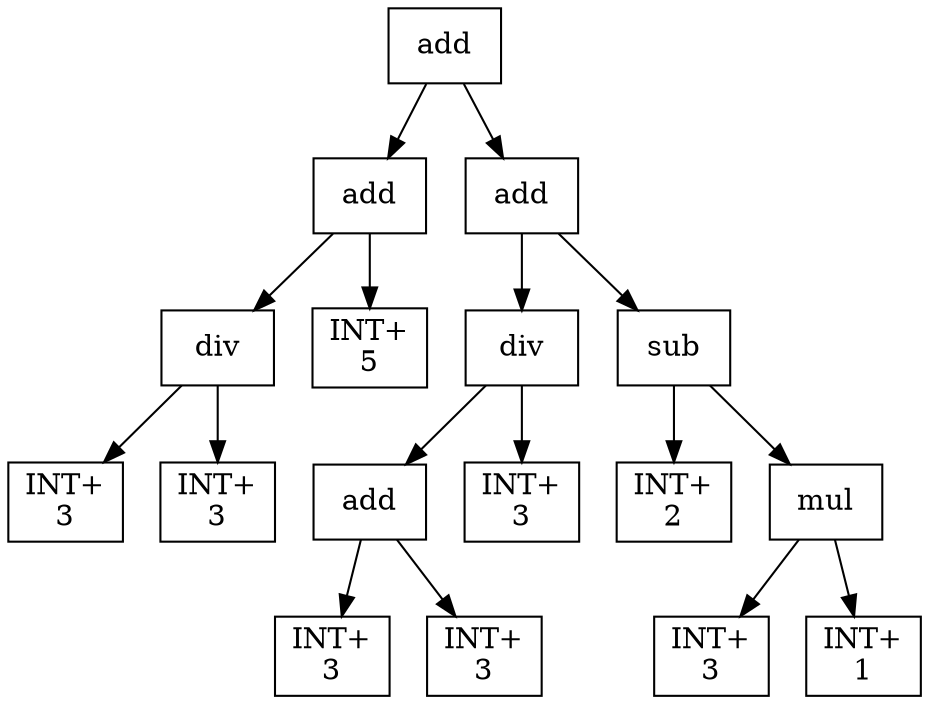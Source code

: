 digraph expr {
  node [shape=box];
  n1 [label="add"];
  n2 [label="add"];
  n3 [label="div"];
  n4 [label="INT+\n3"];
  n5 [label="INT+\n3"];
  n3 -> n4;
  n3 -> n5;
  n6 [label="INT+\n5"];
  n2 -> n3;
  n2 -> n6;
  n7 [label="add"];
  n8 [label="div"];
  n9 [label="add"];
  n10 [label="INT+\n3"];
  n11 [label="INT+\n3"];
  n9 -> n10;
  n9 -> n11;
  n12 [label="INT+\n3"];
  n8 -> n9;
  n8 -> n12;
  n13 [label="sub"];
  n14 [label="INT+\n2"];
  n15 [label="mul"];
  n16 [label="INT+\n3"];
  n17 [label="INT+\n1"];
  n15 -> n16;
  n15 -> n17;
  n13 -> n14;
  n13 -> n15;
  n7 -> n8;
  n7 -> n13;
  n1 -> n2;
  n1 -> n7;
}